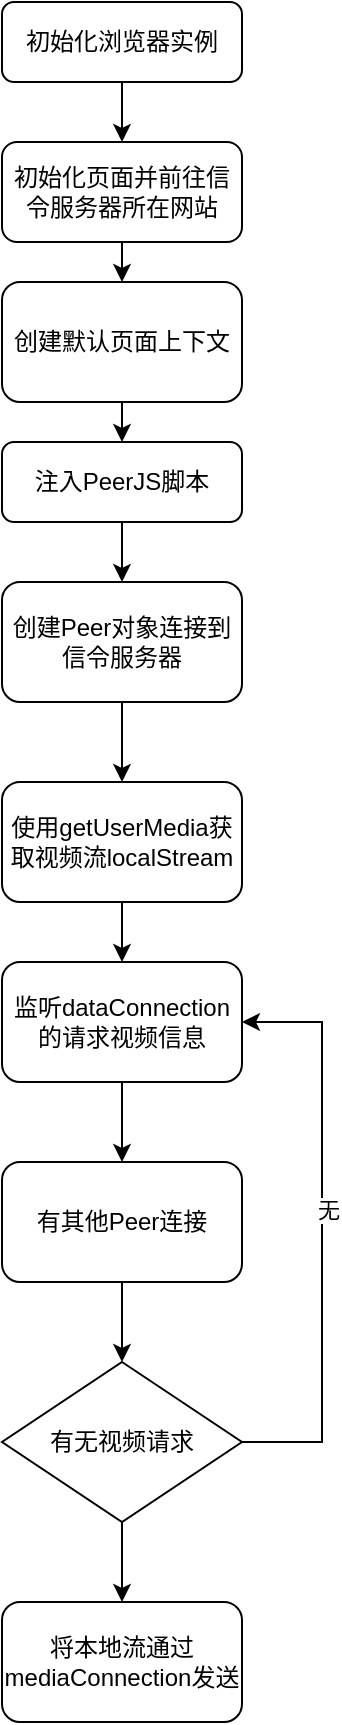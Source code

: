 <mxfile version="21.3.2" type="github">
  <diagram id="C5RBs43oDa-KdzZeNtuy" name="Page-1">
    <mxGraphModel dx="1122" dy="617" grid="1" gridSize="10" guides="1" tooltips="1" connect="1" arrows="1" fold="1" page="1" pageScale="1" pageWidth="827" pageHeight="1169" math="0" shadow="0">
      <root>
        <mxCell id="WIyWlLk6GJQsqaUBKTNV-0" />
        <mxCell id="WIyWlLk6GJQsqaUBKTNV-1" parent="WIyWlLk6GJQsqaUBKTNV-0" />
        <mxCell id="JSU5u5fhsA3ZcDYwAouk-10" style="edgeStyle=orthogonalEdgeStyle;rounded=0;orthogonalLoop=1;jettySize=auto;html=1;exitX=0.5;exitY=1;exitDx=0;exitDy=0;entryX=0.5;entryY=0;entryDx=0;entryDy=0;" edge="1" parent="WIyWlLk6GJQsqaUBKTNV-1" source="WIyWlLk6GJQsqaUBKTNV-3" target="JSU5u5fhsA3ZcDYwAouk-9">
          <mxGeometry relative="1" as="geometry" />
        </mxCell>
        <mxCell id="WIyWlLk6GJQsqaUBKTNV-3" value="初始化浏览器实例" style="rounded=1;whiteSpace=wrap;html=1;fontSize=12;glass=0;strokeWidth=1;shadow=0;" parent="WIyWlLk6GJQsqaUBKTNV-1" vertex="1">
          <mxGeometry x="210" y="60" width="120" height="40" as="geometry" />
        </mxCell>
        <mxCell id="JSU5u5fhsA3ZcDYwAouk-6" style="edgeStyle=orthogonalEdgeStyle;rounded=0;orthogonalLoop=1;jettySize=auto;html=1;exitX=0.5;exitY=1;exitDx=0;exitDy=0;entryX=0.5;entryY=0;entryDx=0;entryDy=0;" edge="1" parent="WIyWlLk6GJQsqaUBKTNV-1" source="WIyWlLk6GJQsqaUBKTNV-11" target="JSU5u5fhsA3ZcDYwAouk-5">
          <mxGeometry relative="1" as="geometry" />
        </mxCell>
        <mxCell id="WIyWlLk6GJQsqaUBKTNV-11" value="注入PeerJS脚本" style="rounded=1;whiteSpace=wrap;html=1;fontSize=12;glass=0;strokeWidth=1;shadow=0;" parent="WIyWlLk6GJQsqaUBKTNV-1" vertex="1">
          <mxGeometry x="210" y="280" width="120" height="40" as="geometry" />
        </mxCell>
        <mxCell id="JSU5u5fhsA3ZcDYwAouk-4" style="edgeStyle=orthogonalEdgeStyle;rounded=0;orthogonalLoop=1;jettySize=auto;html=1;exitX=0.5;exitY=1;exitDx=0;exitDy=0;entryX=0.5;entryY=0;entryDx=0;entryDy=0;" edge="1" parent="WIyWlLk6GJQsqaUBKTNV-1" source="JSU5u5fhsA3ZcDYwAouk-0" target="WIyWlLk6GJQsqaUBKTNV-11">
          <mxGeometry relative="1" as="geometry" />
        </mxCell>
        <mxCell id="JSU5u5fhsA3ZcDYwAouk-0" value="创建默认页面上下文" style="rounded=1;whiteSpace=wrap;html=1;" vertex="1" parent="WIyWlLk6GJQsqaUBKTNV-1">
          <mxGeometry x="210" y="200" width="120" height="60" as="geometry" />
        </mxCell>
        <mxCell id="JSU5u5fhsA3ZcDYwAouk-13" style="edgeStyle=orthogonalEdgeStyle;rounded=0;orthogonalLoop=1;jettySize=auto;html=1;exitX=0.5;exitY=1;exitDx=0;exitDy=0;entryX=0.5;entryY=0;entryDx=0;entryDy=0;" edge="1" parent="WIyWlLk6GJQsqaUBKTNV-1" source="JSU5u5fhsA3ZcDYwAouk-5" target="JSU5u5fhsA3ZcDYwAouk-12">
          <mxGeometry relative="1" as="geometry" />
        </mxCell>
        <mxCell id="JSU5u5fhsA3ZcDYwAouk-5" value="创建Peer对象连接到信令服务器" style="rounded=1;whiteSpace=wrap;html=1;" vertex="1" parent="WIyWlLk6GJQsqaUBKTNV-1">
          <mxGeometry x="210" y="350" width="120" height="60" as="geometry" />
        </mxCell>
        <mxCell id="JSU5u5fhsA3ZcDYwAouk-11" style="edgeStyle=orthogonalEdgeStyle;rounded=0;orthogonalLoop=1;jettySize=auto;html=1;exitX=0.5;exitY=1;exitDx=0;exitDy=0;entryX=0.5;entryY=0;entryDx=0;entryDy=0;" edge="1" parent="WIyWlLk6GJQsqaUBKTNV-1" source="JSU5u5fhsA3ZcDYwAouk-9" target="JSU5u5fhsA3ZcDYwAouk-0">
          <mxGeometry relative="1" as="geometry" />
        </mxCell>
        <mxCell id="JSU5u5fhsA3ZcDYwAouk-9" value="初始化页面并前往信令服务器所在网站" style="rounded=1;whiteSpace=wrap;html=1;" vertex="1" parent="WIyWlLk6GJQsqaUBKTNV-1">
          <mxGeometry x="210" y="130" width="120" height="50" as="geometry" />
        </mxCell>
        <mxCell id="JSU5u5fhsA3ZcDYwAouk-15" style="edgeStyle=orthogonalEdgeStyle;rounded=0;orthogonalLoop=1;jettySize=auto;html=1;exitX=0.5;exitY=1;exitDx=0;exitDy=0;entryX=0.5;entryY=0;entryDx=0;entryDy=0;" edge="1" parent="WIyWlLk6GJQsqaUBKTNV-1" source="JSU5u5fhsA3ZcDYwAouk-12" target="JSU5u5fhsA3ZcDYwAouk-14">
          <mxGeometry relative="1" as="geometry" />
        </mxCell>
        <mxCell id="JSU5u5fhsA3ZcDYwAouk-12" value="使用getUserMedia获取视频流localStream" style="rounded=1;whiteSpace=wrap;html=1;" vertex="1" parent="WIyWlLk6GJQsqaUBKTNV-1">
          <mxGeometry x="210" y="450" width="120" height="60" as="geometry" />
        </mxCell>
        <mxCell id="JSU5u5fhsA3ZcDYwAouk-17" style="edgeStyle=orthogonalEdgeStyle;rounded=0;orthogonalLoop=1;jettySize=auto;html=1;exitX=0.5;exitY=1;exitDx=0;exitDy=0;entryX=0.5;entryY=0;entryDx=0;entryDy=0;" edge="1" parent="WIyWlLk6GJQsqaUBKTNV-1" source="JSU5u5fhsA3ZcDYwAouk-14" target="JSU5u5fhsA3ZcDYwAouk-19">
          <mxGeometry relative="1" as="geometry">
            <mxPoint x="270" y="640" as="targetPoint" />
            <Array as="points" />
          </mxGeometry>
        </mxCell>
        <mxCell id="JSU5u5fhsA3ZcDYwAouk-14" value="监听dataConnection的请求视频信息" style="rounded=1;whiteSpace=wrap;html=1;" vertex="1" parent="WIyWlLk6GJQsqaUBKTNV-1">
          <mxGeometry x="210" y="540" width="120" height="60" as="geometry" />
        </mxCell>
        <mxCell id="JSU5u5fhsA3ZcDYwAouk-23" style="edgeStyle=orthogonalEdgeStyle;rounded=0;orthogonalLoop=1;jettySize=auto;html=1;exitX=0.5;exitY=1;exitDx=0;exitDy=0;entryX=0.5;entryY=0;entryDx=0;entryDy=0;" edge="1" parent="WIyWlLk6GJQsqaUBKTNV-1" source="JSU5u5fhsA3ZcDYwAouk-19" target="JSU5u5fhsA3ZcDYwAouk-22">
          <mxGeometry relative="1" as="geometry" />
        </mxCell>
        <mxCell id="JSU5u5fhsA3ZcDYwAouk-19" value="有其他Peer连接" style="rounded=1;whiteSpace=wrap;html=1;" vertex="1" parent="WIyWlLk6GJQsqaUBKTNV-1">
          <mxGeometry x="210" y="640" width="120" height="60" as="geometry" />
        </mxCell>
        <mxCell id="JSU5u5fhsA3ZcDYwAouk-24" style="edgeStyle=orthogonalEdgeStyle;rounded=0;orthogonalLoop=1;jettySize=auto;html=1;exitX=1;exitY=0.5;exitDx=0;exitDy=0;entryX=1;entryY=0.5;entryDx=0;entryDy=0;" edge="1" parent="WIyWlLk6GJQsqaUBKTNV-1" source="JSU5u5fhsA3ZcDYwAouk-22" target="JSU5u5fhsA3ZcDYwAouk-14">
          <mxGeometry relative="1" as="geometry">
            <Array as="points">
              <mxPoint x="370" y="780" />
              <mxPoint x="370" y="570" />
            </Array>
          </mxGeometry>
        </mxCell>
        <mxCell id="JSU5u5fhsA3ZcDYwAouk-25" value="无" style="edgeLabel;html=1;align=center;verticalAlign=middle;resizable=0;points=[];" vertex="1" connectable="0" parent="JSU5u5fhsA3ZcDYwAouk-24">
          <mxGeometry x="0.077" y="-3" relative="1" as="geometry">
            <mxPoint as="offset" />
          </mxGeometry>
        </mxCell>
        <mxCell id="JSU5u5fhsA3ZcDYwAouk-26" style="edgeStyle=orthogonalEdgeStyle;rounded=0;orthogonalLoop=1;jettySize=auto;html=1;exitX=0.5;exitY=1;exitDx=0;exitDy=0;entryX=0.5;entryY=0;entryDx=0;entryDy=0;" edge="1" parent="WIyWlLk6GJQsqaUBKTNV-1" source="JSU5u5fhsA3ZcDYwAouk-22" target="JSU5u5fhsA3ZcDYwAouk-27">
          <mxGeometry relative="1" as="geometry">
            <mxPoint x="270.069" y="860" as="targetPoint" />
          </mxGeometry>
        </mxCell>
        <mxCell id="JSU5u5fhsA3ZcDYwAouk-22" value="有无视频请求" style="rhombus;whiteSpace=wrap;html=1;" vertex="1" parent="WIyWlLk6GJQsqaUBKTNV-1">
          <mxGeometry x="210" y="740" width="120" height="80" as="geometry" />
        </mxCell>
        <mxCell id="JSU5u5fhsA3ZcDYwAouk-27" value="将本地流通过mediaConnection发送" style="rounded=1;whiteSpace=wrap;html=1;" vertex="1" parent="WIyWlLk6GJQsqaUBKTNV-1">
          <mxGeometry x="210" y="860" width="120" height="60" as="geometry" />
        </mxCell>
      </root>
    </mxGraphModel>
  </diagram>
</mxfile>
